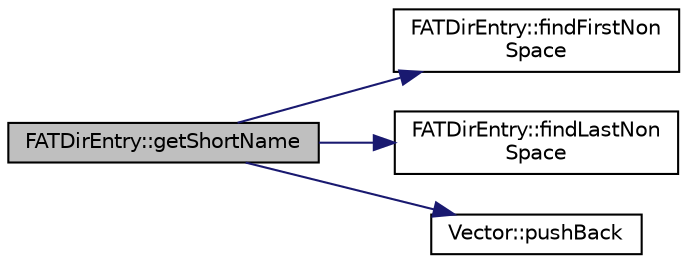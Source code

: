 digraph "FATDirEntry::getShortName"
{
  edge [fontname="Helvetica",fontsize="10",labelfontname="Helvetica",labelfontsize="10"];
  node [fontname="Helvetica",fontsize="10",shape=record];
  rankdir="LR";
  Node20 [label="FATDirEntry::getShortName",height=0.2,width=0.4,color="black", fillcolor="grey75", style="filled", fontcolor="black"];
  Node20 -> Node21 [color="midnightblue",fontsize="10",style="solid",fontname="Helvetica"];
  Node21 [label="FATDirEntry::findFirstNon\lSpace",height=0.2,width=0.4,color="black", fillcolor="white", style="filled",URL="$dc/d93/class_f_a_t_dir_entry.html#a5055d2d84108a59586fba06fd866289a"];
  Node20 -> Node22 [color="midnightblue",fontsize="10",style="solid",fontname="Helvetica"];
  Node22 [label="FATDirEntry::findLastNon\lSpace",height=0.2,width=0.4,color="black", fillcolor="white", style="filled",URL="$dc/d93/class_f_a_t_dir_entry.html#af657b6c1cbca6374f288479d20137955"];
  Node20 -> Node23 [color="midnightblue",fontsize="10",style="solid",fontname="Helvetica"];
  Node23 [label="Vector::pushBack",height=0.2,width=0.4,color="black", fillcolor="white", style="filled",URL="$d5/db2/class_vector.html#a9f2e76bed89ae88c391c5cd22c6c7b56"];
}
